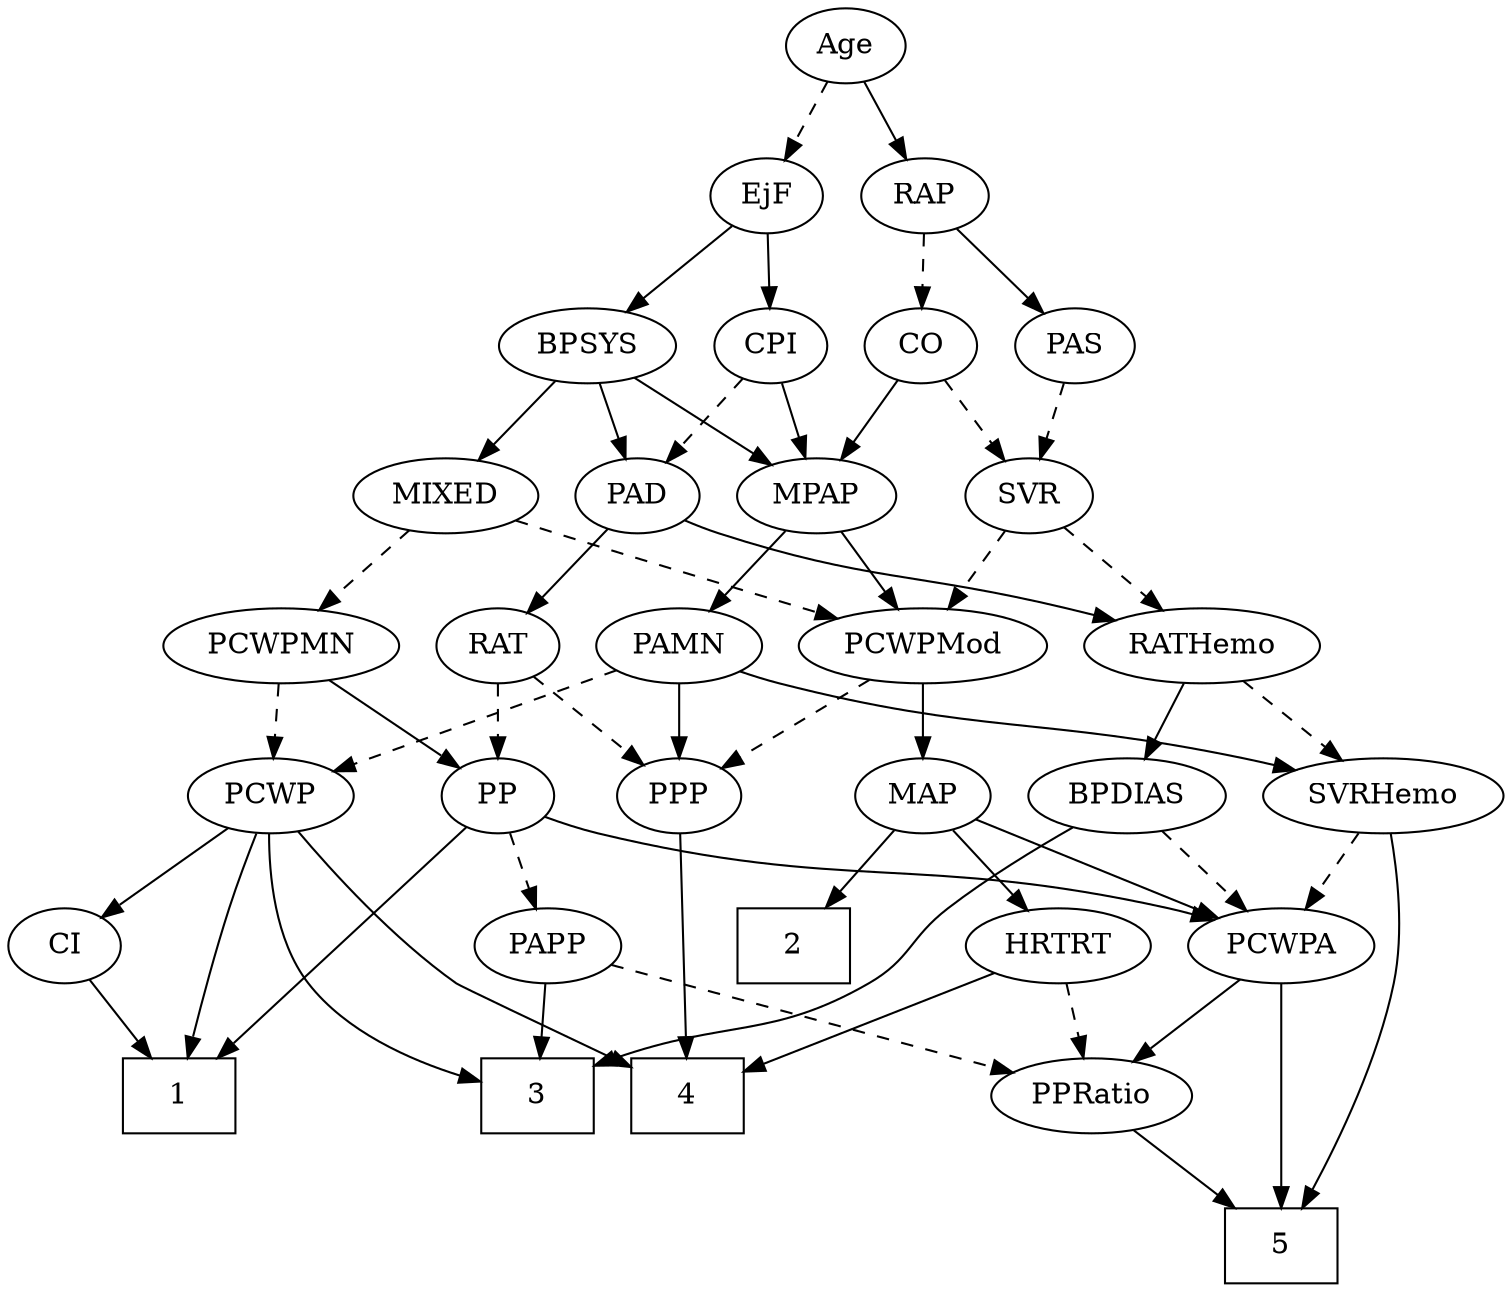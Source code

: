 strict digraph {
	graph [bb="0,0,649.32,612"];
	node [label="\N"];
	1	[height=0.5,
		pos="41.274,90",
		shape=box,
		width=0.75];
	2	[height=0.5,
		pos="347.27,162",
		shape=box,
		width=0.75];
	3	[height=0.5,
		pos="226.27,90",
		shape=box,
		width=0.75];
	4	[height=0.5,
		pos="298.27,90",
		shape=box,
		width=0.75];
	5	[height=0.5,
		pos="569.27,18",
		shape=box,
		width=0.75];
	Age	[height=0.5,
		pos="360.27,594",
		width=0.75];
	EjF	[height=0.5,
		pos="324.27,522",
		width=0.75];
	Age -> EjF	[pos="e,332.58,539.15 351.92,576.76 347.56,568.28 342.13,557.71 337.23,548.2",
		style=dashed];
	RAP	[height=0.5,
		pos="397.27,522",
		width=0.77632];
	Age -> RAP	[pos="e,388.74,539.15 368.86,576.76 373.34,568.28 378.93,557.71 383.96,548.2",
		style=solid];
	BPSYS	[height=0.5,
		pos="242.27,450",
		width=1.0471];
	EjF -> BPSYS	[pos="e,259.86,466.01 308.07,507.17 296.56,497.34 280.85,483.93 267.68,472.69",
		style=solid];
	CPI	[height=0.5,
		pos="325.27,450",
		width=0.75];
	EjF -> CPI	[pos="e,325.03,468.1 324.52,503.7 324.63,495.98 324.76,486.71 324.89,478.11",
		style=solid];
	CO	[height=0.5,
		pos="397.27,450",
		width=0.75];
	RAP -> CO	[pos="e,397.27,468.1 397.27,503.7 397.27,495.98 397.27,486.71 397.27,478.11",
		style=dashed];
	PAS	[height=0.5,
		pos="469.27,450",
		width=0.75];
	RAP -> PAS	[pos="e,454.37,465.49 412.19,506.5 422.23,496.73 435.65,483.69 446.95,472.7",
		style=solid];
	MIXED	[height=0.5,
		pos="182.27,378",
		width=1.1193];
	PCWPMod	[height=0.5,
		pos="398.27,306",
		width=1.4443];
	MIXED -> PCWPMod	[pos="e,360.71,318.61 213.08,366.17 219.1,364.1 225.38,361.96 231.27,360 271.43,346.66 317.26,332.17 350.73,321.72",
		style=dashed];
	PCWPMN	[height=0.5,
		pos="115.27,306",
		width=1.3902];
	MIXED -> PCWPMN	[pos="e,130.88,323.31 167.07,361.12 158.46,352.12 147.51,340.68 137.91,330.65",
		style=dashed];
	MPAP	[height=0.5,
		pos="351.27,378",
		width=0.97491];
	PAMN	[height=0.5,
		pos="292.27,306",
		width=1.011];
	MPAP -> PAMN	[pos="e,305.61,322.82 337.89,361.12 330.27,352.08 320.58,340.58 312.09,330.52",
		style=solid];
	MPAP -> PCWPMod	[pos="e,387.11,323.63 362.18,360.76 367.91,352.23 375.05,341.58 381.48,332.02",
		style=solid];
	BPSYS -> MIXED	[pos="e,196.25,395.31 228.66,433.12 221.02,424.2 211.34,412.91 202.8,402.94",
		style=solid];
	BPSYS -> MPAP	[pos="e,330.15,392.56 263.81,435.17 280.34,424.56 303.35,409.78 321.62,398.05",
		style=solid];
	PAD	[height=0.5,
		pos="269.27,378",
		width=0.79437];
	BPSYS -> PAD	[pos="e,262.8,395.79 248.81,432.05 251.89,424.06 255.65,414.33 259.09,405.4",
		style=solid];
	RATHemo	[height=0.5,
		pos="517.27,306",
		width=1.3721];
	PAD -> RATHemo	[pos="e,480.54,318.08 291.5,366.22 296.61,363.98 302.07,361.76 307.27,360 373.03,337.73 392.16,341.77 459.27,324 463.05,323 466.95,321.93 \
470.86,320.84",
		style=solid];
	RAT	[height=0.5,
		pos="210.27,306",
		width=0.75827];
	PAD -> RAT	[pos="e,223.05,322.16 256.47,361.81 248.66,352.55 238.53,340.52 229.74,330.09",
		style=solid];
	CO -> MPAP	[pos="e,361.99,395.31 386.84,433.12 381.15,424.47 374,413.58 367.59,403.83",
		style=solid];
	SVR	[height=0.5,
		pos="444.27,378",
		width=0.77632];
	CO -> SVR	[pos="e,433.65,394.82 407.94,433.12 413.83,424.34 421.27,413.26 427.88,403.42",
		style=dashed];
	PAS -> SVR	[pos="e,450.33,395.96 463.35,432.41 460.5,424.42 457,414.64 453.79,405.64",
		style=dashed];
	SVRHemo	[height=0.5,
		pos="599.27,234",
		width=1.3902];
	PAMN -> SVRHemo	[pos="e,562.29,246.3 319.61,293.75 325.38,291.64 331.48,289.59 337.27,288 425.62,263.7 451.02,272.71 540.27,252 544.3,251.06 548.47,250.02 \
552.63,248.93",
		style=solid];
	PPP	[height=0.5,
		pos="292.27,234",
		width=0.75];
	PAMN -> PPP	[pos="e,292.27,252.1 292.27,287.7 292.27,279.98 292.27,270.71 292.27,262.11",
		style=solid];
	PCWP	[height=0.5,
		pos="106.27,234",
		width=0.97491];
	PAMN -> PCWP	[pos="e,133.88,245.39 264.02,294.37 231.79,282.24 178.95,262.35 143.41,248.98",
		style=dashed];
	RATHemo -> SVRHemo	[pos="e,580.74,250.82 535.88,289.12 546.89,279.72 561.01,267.67 573.12,257.33",
		style=dashed];
	BPDIAS	[height=0.5,
		pos="489.27,234",
		width=1.1735];
	RATHemo -> BPDIAS	[pos="e,495.99,251.79 510.5,288.05 507.26,279.97 503.32,270.12 499.72,261.11",
		style=solid];
	CPI -> MPAP	[pos="e,344.98,395.96 331.44,432.41 334.44,424.34 338.11,414.43 341.49,405.35",
		style=solid];
	CPI -> PAD	[pos="e,281.79,394.64 313.12,433.81 305.81,424.67 296.35,412.85 288.09,402.52",
		style=dashed];
	PP	[height=0.5,
		pos="210.27,234",
		width=0.75];
	RAT -> PP	[pos="e,210.27,252.1 210.27,287.7 210.27,279.98 210.27,270.71 210.27,262.11",
		style=dashed];
	RAT -> PPP	[pos="e,276.39,248.56 226.47,291.17 238.46,280.94 254.97,266.85 268.45,255.34",
		style=dashed];
	SVR -> RATHemo	[pos="e,500.64,322.95 459.4,362.5 469.17,353.13 482.1,340.73 493.26,330.03",
		style=dashed];
	SVR -> PCWPMod	[pos="e,409.31,323.8 433.84,361.12 428.23,352.59 421.2,341.89 414.87,332.25",
		style=dashed];
	MAP	[height=0.5,
		pos="398.27,234",
		width=0.84854];
	PCWPMod -> MAP	[pos="e,398.27,252.1 398.27,287.7 398.27,279.98 398.27,270.71 398.27,262.11",
		style=solid];
	PCWPMod -> PPP	[pos="e,310.99,247.36 375.27,289.81 358.89,278.99 336.8,264.4 319.53,253",
		style=dashed];
	PCWPA	[height=0.5,
		pos="569.27,162",
		width=1.1555];
	PCWPA -> 5	[pos="e,569.27,36.189 569.27,143.87 569.27,119.67 569.27,75.211 569.27,46.393",
		style=solid];
	PPRatio	[height=0.5,
		pos="486.27,90",
		width=1.1013];
	PCWPA -> PPRatio	[pos="e,504.36,106.25 550.85,145.46 539.49,135.88 524.75,123.45 512.22,112.88",
		style=solid];
	PCWPMN -> PP	[pos="e,192.75,247.91 136.36,289.46 150.52,279.03 169.28,265.2 184.36,254.09",
		style=solid];
	PCWPMN -> PCWP	[pos="e,108.47,252.1 113.05,287.7 112.06,279.98 110.87,270.71 109.76,262.11",
		style=dashed];
	SVRHemo -> 5	[pos="e,578.78,36.132 607.99,215.83 612.65,205.69 617.9,192.44 620.27,180 623.27,164.28 623.35,159.7 620.27,144 613.26,108.26 595.98,69.861 \
583.47,45.192",
		style=solid];
	SVRHemo -> PCWPA	[pos="e,576.47,179.79 592.01,216.05 588.55,207.97 584.33,198.12 580.46,189.11",
		style=dashed];
	BPDIAS -> 3	[pos="e,253.61,104.43 468.93,217.96 455.2,207.61 436.82,193.37 421.27,180 403.63,164.83 403.42,155.64 383.27,144 337.35,117.47 316.96,\
126.83 263.27,108",
		style=solid];
	BPDIAS -> PCWPA	[pos="e,551.57,178.49 507.03,217.46 517.9,207.95 532,195.62 544.02,185.1",
		style=dashed];
	MAP -> 2	[pos="e,359.87,180.29 386.7,217.12 380.52,208.63 372.76,197.98 365.77,188.38",
		style=solid];
	MAP -> PCWPA	[pos="e,539.82,174.75 422.36,222.68 427.6,220.46 433.12,218.14 438.27,216 469.12,203.21 504.2,189.03 530.29,178.57",
		style=solid];
	HRTRT	[height=0.5,
		pos="470.27,162",
		width=1.1013];
	MAP -> HRTRT	[pos="e,454.03,178.8 413.54,218.15 423.2,208.76 435.88,196.44 446.8,185.82",
		style=solid];
	PP -> 1	[pos="e,61.585,108.07 194.07,219.38 165.39,195.29 105.35,144.84 69.669,114.86",
		style=solid];
	PP -> PCWPA	[pos="e,538.87,174.37 232.43,223.7 239.89,220.87 248.34,217.98 256.27,216 370.73,187.38 404.45,207.11 519.27,180 522.49,179.24 525.78,\
178.36 529.08,177.41",
		style=solid];
	PAPP	[height=0.5,
		pos="232.27,162",
		width=0.88464];
	PP -> PAPP	[pos="e,227,179.79 215.6,216.05 218.11,208.06 221.17,198.33 223.98,189.4",
		style=dashed];
	PPP -> 4	[pos="e,297.55,108.19 293,215.87 294.02,191.67 295.9,147.21 297.12,118.39",
		style=solid];
	PPRatio -> 5	[pos="e,548.97,36.127 504.28,73.811 515.08,64.707 529.03,52.937 541.25,42.639",
		style=solid];
	PCWP -> 1	[pos="e,25.188,108.16 74.641,225.76 50.98,218.5 20.232,204.74 5.2743,180 -6.9896,159.71 5.4833,134.5 18.993,116.09",
		style=solid];
	PCWP -> 3	[pos="e,199.06,97.085 104.58,215.85 103.59,196.53 104.85,165.08 120.27,144 136.86,121.33 165.89,107.77 189.39,100.05",
		style=solid];
	PCWP -> 4	[pos="e,271.26,103.78 118.7,216.9 134.13,197.71 162.01,165.52 191.27,144 197.56,139.38 233.43,121.88 261.93,108.23",
		style=solid];
	CI	[height=0.5,
		pos="41.274,162",
		width=0.75];
	PCWP -> CI	[pos="e,55.213,178.01 91.849,217.46 83.146,208.09 71.908,195.99 62.236,185.57",
		style=solid];
	CI -> 1	[pos="e,41.274,108.1 41.274,143.7 41.274,135.98 41.274,126.71 41.274,118.11",
		style=solid];
	PAPP -> 3	[pos="e,227.74,108.1 230.79,143.7 230.13,135.98 229.34,126.71 228.6,118.11",
		style=solid];
	PAPP -> PPRatio	[pos="e,453.19,100.12 260.43,153.24 304.75,141.03 391.1,117.23 443.24,102.86",
		style=dashed];
	HRTRT -> 4	[pos="e,325.3,102 441.87,149.44 412.56,137.51 366.72,118.86 334.75,105.84",
		style=solid];
	HRTRT -> PPRatio	[pos="e,482.33,108.28 474.15,144.05 475.93,136.26 478.09,126.82 480.08,118.08",
		style=dashed];
}

